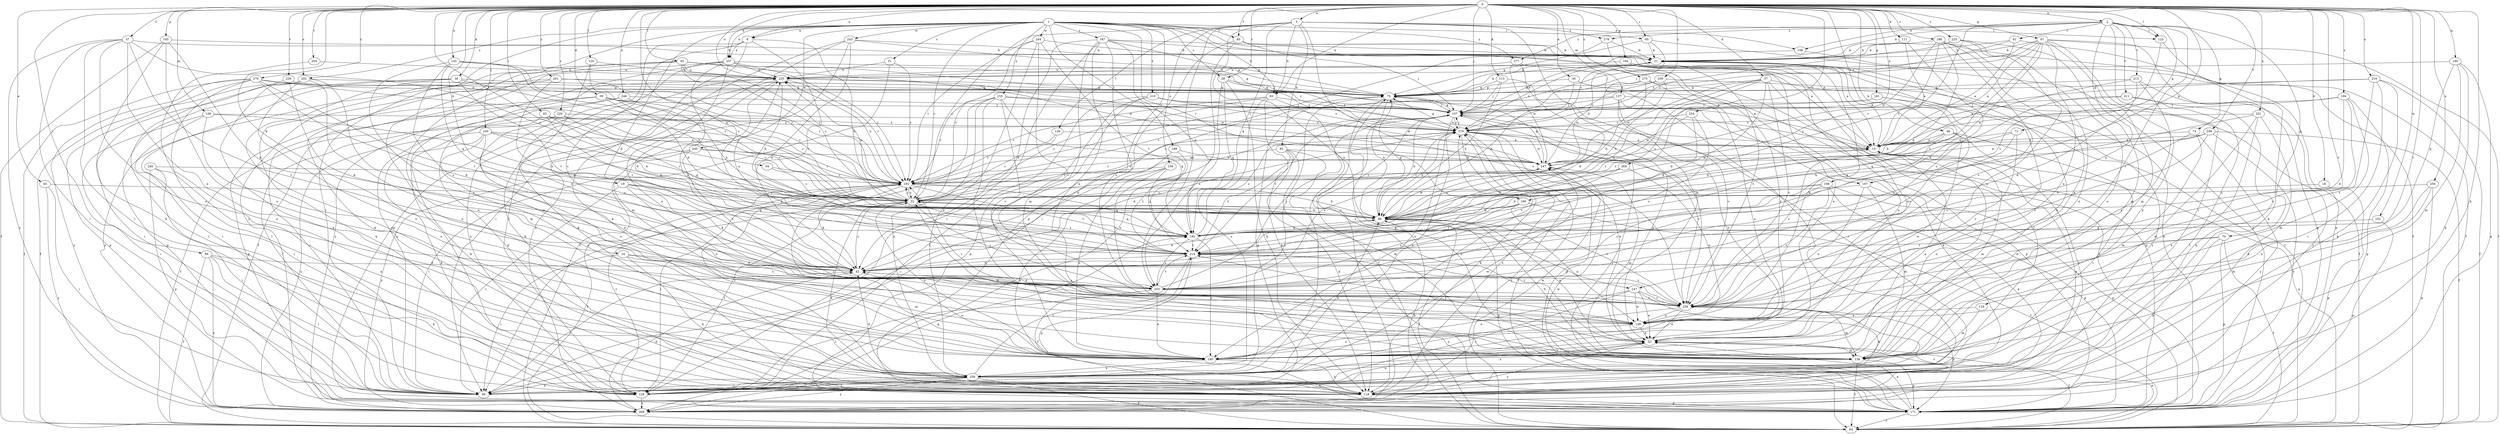 strict digraph  {
0;
1;
2;
3;
8;
10;
16;
18;
19;
21;
28;
31;
32;
36;
37;
39;
42;
44;
45;
48;
53;
54;
57;
60;
61;
64;
67;
70;
71;
74;
75;
82;
83;
86;
89;
92;
93;
95;
96;
100;
102;
107;
108;
111;
113;
118;
119;
120;
125;
126;
128;
137;
138;
139;
142;
147;
149;
155;
158;
159;
160;
161;
164;
165;
167;
171;
180;
182;
186;
187;
188;
190;
192;
194;
202;
203;
204;
209;
210;
211;
213;
214;
216;
225;
226;
229;
233;
236;
240;
243;
244;
245;
247;
248;
251;
254;
256;
257;
258;
259;
261;
264;
269;
275;
276;
277;
278;
279;
0 -> 2  [label=a];
0 -> 3  [label=a];
0 -> 8  [label=a];
0 -> 16  [label=b];
0 -> 18  [label=b];
0 -> 19  [label=b];
0 -> 28  [label=c];
0 -> 36  [label=d];
0 -> 37  [label=d];
0 -> 39  [label=d];
0 -> 44  [label=e];
0 -> 45  [label=e];
0 -> 48  [label=e];
0 -> 54  [label=f];
0 -> 57  [label=f];
0 -> 60  [label=f];
0 -> 67  [label=g];
0 -> 82  [label=h];
0 -> 89  [label=i];
0 -> 92  [label=i];
0 -> 93  [label=i];
0 -> 95  [label=i];
0 -> 100  [label=j];
0 -> 102  [label=w];
0 -> 107  [label=j];
0 -> 108  [label=k];
0 -> 111  [label=k];
0 -> 113  [label=k];
0 -> 118  [label=k];
0 -> 119  [label=l];
0 -> 120  [label=l];
0 -> 125  [label=l];
0 -> 137  [label=m];
0 -> 138  [label=m];
0 -> 142  [label=n];
0 -> 161  [label=p];
0 -> 164  [label=p];
0 -> 165  [label=p];
0 -> 167  [label=p];
0 -> 180  [label=q];
0 -> 182  [label=q];
0 -> 186  [label=r];
0 -> 194  [label=s];
0 -> 202  [label=s];
0 -> 204  [label=t];
0 -> 209  [label=t];
0 -> 216  [label=u];
0 -> 225  [label=u];
0 -> 226  [label=v];
0 -> 229  [label=v];
0 -> 233  [label=v];
0 -> 236  [label=v];
0 -> 248  [label=x];
0 -> 251  [label=x];
0 -> 254  [label=x];
0 -> 256  [label=x];
0 -> 257  [label=x];
0 -> 259  [label=y];
0 -> 261  [label=y];
0 -> 264  [label=y];
0 -> 275  [label=z];
0 -> 276  [label=z];
1 -> 8  [label=a];
1 -> 10  [label=a];
1 -> 28  [label=c];
1 -> 31  [label=c];
1 -> 32  [label=c];
1 -> 42  [label=d];
1 -> 60  [label=f];
1 -> 82  [label=h];
1 -> 95  [label=i];
1 -> 96  [label=i];
1 -> 155  [label=o];
1 -> 167  [label=p];
1 -> 171  [label=p];
1 -> 187  [label=r];
1 -> 188  [label=r];
1 -> 190  [label=r];
1 -> 202  [label=s];
1 -> 210  [label=t];
1 -> 243  [label=w];
1 -> 244  [label=w];
1 -> 245  [label=w];
1 -> 257  [label=x];
1 -> 269  [label=y];
1 -> 277  [label=z];
2 -> 21  [label=b];
2 -> 61  [label=f];
2 -> 70  [label=g];
2 -> 71  [label=g];
2 -> 74  [label=g];
2 -> 96  [label=i];
2 -> 125  [label=l];
2 -> 147  [label=n];
2 -> 158  [label=o];
2 -> 190  [label=r];
2 -> 211  [label=t];
2 -> 213  [label=t];
2 -> 236  [label=v];
2 -> 277  [label=z];
2 -> 278  [label=z];
3 -> 32  [label=c];
3 -> 82  [label=h];
3 -> 83  [label=h];
3 -> 125  [label=l];
3 -> 126  [label=l];
3 -> 139  [label=m];
3 -> 147  [label=n];
3 -> 158  [label=o];
3 -> 159  [label=o];
3 -> 182  [label=q];
3 -> 203  [label=s];
3 -> 236  [label=v];
3 -> 278  [label=z];
8 -> 86  [label=h];
8 -> 118  [label=k];
8 -> 171  [label=p];
8 -> 203  [label=s];
8 -> 214  [label=t];
8 -> 257  [label=x];
10 -> 21  [label=b];
10 -> 107  [label=j];
10 -> 139  [label=m];
10 -> 160  [label=o];
10 -> 247  [label=w];
16 -> 42  [label=d];
16 -> 96  [label=i];
16 -> 118  [label=k];
16 -> 139  [label=m];
16 -> 203  [label=s];
18 -> 32  [label=c];
18 -> 171  [label=p];
19 -> 32  [label=c];
19 -> 42  [label=d];
19 -> 86  [label=h];
19 -> 96  [label=i];
19 -> 149  [label=n];
19 -> 182  [label=q];
21 -> 225  [label=u];
21 -> 279  [label=z];
28 -> 75  [label=g];
28 -> 118  [label=k];
28 -> 182  [label=q];
28 -> 203  [label=s];
28 -> 279  [label=z];
31 -> 64  [label=f];
31 -> 192  [label=r];
31 -> 225  [label=u];
32 -> 86  [label=h];
32 -> 118  [label=k];
32 -> 128  [label=l];
32 -> 139  [label=m];
32 -> 160  [label=o];
32 -> 182  [label=q];
32 -> 192  [label=r];
32 -> 214  [label=t];
32 -> 225  [label=u];
32 -> 279  [label=z];
36 -> 32  [label=c];
36 -> 75  [label=g];
36 -> 96  [label=i];
36 -> 171  [label=p];
36 -> 214  [label=t];
36 -> 258  [label=x];
37 -> 42  [label=d];
37 -> 75  [label=g];
37 -> 149  [label=n];
37 -> 182  [label=q];
37 -> 214  [label=t];
37 -> 236  [label=v];
37 -> 247  [label=w];
37 -> 269  [label=y];
39 -> 32  [label=c];
39 -> 86  [label=h];
39 -> 96  [label=i];
39 -> 107  [label=j];
39 -> 171  [label=p];
39 -> 192  [label=r];
42 -> 32  [label=c];
42 -> 86  [label=h];
42 -> 96  [label=i];
42 -> 160  [label=o];
42 -> 203  [label=s];
42 -> 225  [label=u];
44 -> 32  [label=c];
44 -> 96  [label=i];
44 -> 269  [label=y];
45 -> 64  [label=f];
45 -> 75  [label=g];
45 -> 86  [label=h];
48 -> 10  [label=a];
48 -> 53  [label=e];
48 -> 86  [label=h];
48 -> 96  [label=i];
48 -> 128  [label=l];
48 -> 236  [label=v];
53 -> 64  [label=f];
53 -> 139  [label=m];
53 -> 160  [label=o];
53 -> 214  [label=t];
53 -> 258  [label=x];
53 -> 269  [label=y];
54 -> 32  [label=c];
54 -> 192  [label=r];
57 -> 21  [label=b];
57 -> 32  [label=c];
57 -> 96  [label=i];
57 -> 128  [label=l];
57 -> 149  [label=n];
57 -> 160  [label=o];
57 -> 236  [label=v];
57 -> 269  [label=y];
60 -> 10  [label=a];
60 -> 21  [label=b];
60 -> 96  [label=i];
60 -> 107  [label=j];
60 -> 269  [label=y];
61 -> 10  [label=a];
61 -> 21  [label=b];
61 -> 107  [label=j];
61 -> 171  [label=p];
64 -> 10  [label=a];
64 -> 53  [label=e];
64 -> 279  [label=z];
67 -> 10  [label=a];
67 -> 21  [label=b];
67 -> 42  [label=d];
67 -> 64  [label=f];
67 -> 107  [label=j];
67 -> 139  [label=m];
67 -> 149  [label=n];
67 -> 171  [label=p];
67 -> 214  [label=t];
67 -> 258  [label=x];
67 -> 279  [label=z];
70 -> 42  [label=d];
70 -> 64  [label=f];
70 -> 118  [label=k];
70 -> 171  [label=p];
70 -> 214  [label=t];
71 -> 10  [label=a];
71 -> 86  [label=h];
71 -> 214  [label=t];
71 -> 236  [label=v];
74 -> 10  [label=a];
74 -> 139  [label=m];
74 -> 203  [label=s];
74 -> 269  [label=y];
75 -> 21  [label=b];
75 -> 64  [label=f];
75 -> 86  [label=h];
75 -> 96  [label=i];
75 -> 107  [label=j];
82 -> 32  [label=c];
82 -> 53  [label=e];
82 -> 107  [label=j];
82 -> 118  [label=k];
82 -> 192  [label=r];
82 -> 258  [label=x];
83 -> 118  [label=k];
83 -> 139  [label=m];
83 -> 171  [label=p];
83 -> 192  [label=r];
83 -> 214  [label=t];
83 -> 247  [label=w];
86 -> 32  [label=c];
86 -> 53  [label=e];
86 -> 64  [label=f];
86 -> 75  [label=g];
86 -> 149  [label=n];
86 -> 171  [label=p];
86 -> 182  [label=q];
86 -> 247  [label=w];
89 -> 42  [label=d];
89 -> 64  [label=f];
89 -> 118  [label=k];
89 -> 128  [label=l];
89 -> 269  [label=y];
92 -> 32  [label=c];
92 -> 107  [label=j];
92 -> 118  [label=k];
92 -> 160  [label=o];
92 -> 192  [label=r];
92 -> 225  [label=u];
92 -> 247  [label=w];
92 -> 258  [label=x];
92 -> 279  [label=z];
93 -> 32  [label=c];
93 -> 86  [label=h];
93 -> 96  [label=i];
93 -> 214  [label=t];
93 -> 279  [label=z];
95 -> 21  [label=b];
95 -> 75  [label=g];
95 -> 171  [label=p];
95 -> 279  [label=z];
96 -> 53  [label=e];
96 -> 225  [label=u];
96 -> 258  [label=x];
100 -> 10  [label=a];
100 -> 32  [label=c];
100 -> 86  [label=h];
100 -> 118  [label=k];
100 -> 149  [label=n];
100 -> 160  [label=o];
100 -> 269  [label=y];
102 -> 171  [label=p];
102 -> 182  [label=q];
107 -> 21  [label=b];
107 -> 42  [label=d];
107 -> 53  [label=e];
107 -> 75  [label=g];
107 -> 86  [label=h];
107 -> 160  [label=o];
107 -> 214  [label=t];
107 -> 236  [label=v];
107 -> 279  [label=z];
108 -> 32  [label=c];
108 -> 86  [label=h];
108 -> 118  [label=k];
108 -> 171  [label=p];
108 -> 203  [label=s];
108 -> 236  [label=v];
111 -> 10  [label=a];
111 -> 21  [label=b];
111 -> 203  [label=s];
113 -> 75  [label=g];
113 -> 86  [label=h];
113 -> 96  [label=i];
113 -> 107  [label=j];
118 -> 10  [label=a];
118 -> 171  [label=p];
118 -> 247  [label=w];
118 -> 279  [label=z];
119 -> 139  [label=m];
119 -> 149  [label=n];
120 -> 86  [label=h];
120 -> 225  [label=u];
120 -> 236  [label=v];
125 -> 118  [label=k];
125 -> 214  [label=t];
126 -> 10  [label=a];
126 -> 32  [label=c];
126 -> 192  [label=r];
128 -> 75  [label=g];
128 -> 192  [label=r];
128 -> 225  [label=u];
128 -> 269  [label=y];
137 -> 32  [label=c];
137 -> 107  [label=j];
137 -> 118  [label=k];
137 -> 160  [label=o];
137 -> 171  [label=p];
137 -> 192  [label=r];
137 -> 236  [label=v];
138 -> 86  [label=h];
138 -> 96  [label=i];
138 -> 128  [label=l];
138 -> 160  [label=o];
138 -> 279  [label=z];
139 -> 21  [label=b];
139 -> 64  [label=f];
139 -> 75  [label=g];
139 -> 86  [label=h];
139 -> 171  [label=p];
142 -> 32  [label=c];
142 -> 139  [label=m];
142 -> 182  [label=q];
142 -> 192  [label=r];
142 -> 203  [label=s];
142 -> 225  [label=u];
147 -> 53  [label=e];
147 -> 96  [label=i];
147 -> 118  [label=k];
147 -> 149  [label=n];
147 -> 160  [label=o];
147 -> 236  [label=v];
149 -> 21  [label=b];
149 -> 53  [label=e];
149 -> 160  [label=o];
149 -> 192  [label=r];
155 -> 10  [label=a];
155 -> 96  [label=i];
155 -> 107  [label=j];
155 -> 139  [label=m];
155 -> 182  [label=q];
155 -> 192  [label=r];
155 -> 236  [label=v];
155 -> 258  [label=x];
158 -> 64  [label=f];
158 -> 75  [label=g];
159 -> 118  [label=k];
159 -> 160  [label=o];
159 -> 182  [label=q];
159 -> 192  [label=r];
159 -> 203  [label=s];
160 -> 10  [label=a];
160 -> 118  [label=k];
160 -> 192  [label=r];
160 -> 258  [label=x];
160 -> 279  [label=z];
161 -> 32  [label=c];
161 -> 53  [label=e];
161 -> 107  [label=j];
161 -> 236  [label=v];
164 -> 53  [label=e];
164 -> 64  [label=f];
164 -> 128  [label=l];
164 -> 160  [label=o];
164 -> 225  [label=u];
164 -> 236  [label=v];
165 -> 21  [label=b];
165 -> 42  [label=d];
165 -> 64  [label=f];
165 -> 118  [label=k];
165 -> 160  [label=o];
167 -> 32  [label=c];
167 -> 139  [label=m];
167 -> 149  [label=n];
167 -> 171  [label=p];
171 -> 21  [label=b];
171 -> 53  [label=e];
171 -> 64  [label=f];
171 -> 107  [label=j];
171 -> 247  [label=w];
180 -> 118  [label=k];
180 -> 139  [label=m];
180 -> 171  [label=p];
180 -> 182  [label=q];
180 -> 225  [label=u];
182 -> 10  [label=a];
182 -> 160  [label=o];
182 -> 203  [label=s];
182 -> 214  [label=t];
182 -> 279  [label=z];
186 -> 21  [label=b];
186 -> 53  [label=e];
186 -> 64  [label=f];
186 -> 160  [label=o];
186 -> 182  [label=q];
186 -> 192  [label=r];
186 -> 236  [label=v];
186 -> 247  [label=w];
187 -> 10  [label=a];
187 -> 21  [label=b];
187 -> 42  [label=d];
187 -> 75  [label=g];
187 -> 128  [label=l];
187 -> 139  [label=m];
187 -> 149  [label=n];
187 -> 182  [label=q];
187 -> 236  [label=v];
188 -> 96  [label=i];
188 -> 214  [label=t];
188 -> 247  [label=w];
190 -> 64  [label=f];
190 -> 86  [label=h];
190 -> 203  [label=s];
190 -> 214  [label=t];
190 -> 236  [label=v];
192 -> 32  [label=c];
192 -> 42  [label=d];
192 -> 64  [label=f];
192 -> 86  [label=h];
192 -> 128  [label=l];
192 -> 182  [label=q];
192 -> 214  [label=t];
192 -> 225  [label=u];
194 -> 10  [label=a];
194 -> 42  [label=d];
194 -> 107  [label=j];
194 -> 139  [label=m];
194 -> 171  [label=p];
194 -> 236  [label=v];
202 -> 64  [label=f];
202 -> 75  [label=g];
202 -> 96  [label=i];
202 -> 139  [label=m];
202 -> 160  [label=o];
202 -> 236  [label=v];
202 -> 258  [label=x];
203 -> 32  [label=c];
203 -> 42  [label=d];
203 -> 107  [label=j];
203 -> 128  [label=l];
203 -> 160  [label=o];
203 -> 214  [label=t];
203 -> 236  [label=v];
204 -> 225  [label=u];
204 -> 258  [label=x];
209 -> 10  [label=a];
209 -> 32  [label=c];
209 -> 64  [label=f];
209 -> 203  [label=s];
209 -> 247  [label=w];
209 -> 269  [label=y];
210 -> 107  [label=j];
210 -> 128  [label=l];
210 -> 160  [label=o];
210 -> 171  [label=p];
210 -> 247  [label=w];
210 -> 279  [label=z];
211 -> 107  [label=j];
211 -> 118  [label=k];
211 -> 128  [label=l];
211 -> 182  [label=q];
213 -> 42  [label=d];
213 -> 53  [label=e];
213 -> 75  [label=g];
213 -> 86  [label=h];
213 -> 269  [label=y];
214 -> 42  [label=d];
214 -> 64  [label=f];
214 -> 171  [label=p];
214 -> 225  [label=u];
214 -> 236  [label=v];
216 -> 10  [label=a];
216 -> 64  [label=f];
216 -> 75  [label=g];
216 -> 96  [label=i];
216 -> 118  [label=k];
216 -> 236  [label=v];
225 -> 75  [label=g];
225 -> 86  [label=h];
225 -> 118  [label=k];
225 -> 149  [label=n];
225 -> 192  [label=r];
225 -> 247  [label=w];
226 -> 42  [label=d];
226 -> 75  [label=g];
226 -> 128  [label=l];
229 -> 32  [label=c];
229 -> 64  [label=f];
229 -> 118  [label=k];
229 -> 160  [label=o];
229 -> 182  [label=q];
229 -> 279  [label=z];
233 -> 21  [label=b];
233 -> 139  [label=m];
233 -> 149  [label=n];
233 -> 160  [label=o];
233 -> 279  [label=z];
236 -> 53  [label=e];
236 -> 139  [label=m];
236 -> 149  [label=n];
236 -> 171  [label=p];
236 -> 214  [label=t];
236 -> 258  [label=x];
240 -> 96  [label=i];
240 -> 171  [label=p];
240 -> 192  [label=r];
240 -> 258  [label=x];
243 -> 21  [label=b];
243 -> 42  [label=d];
243 -> 75  [label=g];
243 -> 96  [label=i];
243 -> 128  [label=l];
243 -> 269  [label=y];
244 -> 21  [label=b];
244 -> 32  [label=c];
244 -> 192  [label=r];
244 -> 214  [label=t];
244 -> 236  [label=v];
244 -> 258  [label=x];
245 -> 96  [label=i];
245 -> 192  [label=r];
245 -> 203  [label=s];
245 -> 247  [label=w];
245 -> 269  [label=y];
247 -> 21  [label=b];
247 -> 75  [label=g];
247 -> 139  [label=m];
247 -> 192  [label=r];
248 -> 86  [label=h];
248 -> 107  [label=j];
248 -> 118  [label=k];
248 -> 128  [label=l];
251 -> 118  [label=k];
251 -> 139  [label=m];
251 -> 182  [label=q];
251 -> 258  [label=x];
251 -> 279  [label=z];
254 -> 86  [label=h];
254 -> 203  [label=s];
254 -> 247  [label=w];
254 -> 279  [label=z];
256 -> 32  [label=c];
256 -> 139  [label=m];
256 -> 149  [label=n];
256 -> 171  [label=p];
257 -> 42  [label=d];
257 -> 64  [label=f];
257 -> 75  [label=g];
257 -> 118  [label=k];
257 -> 139  [label=m];
257 -> 192  [label=r];
257 -> 225  [label=u];
257 -> 269  [label=y];
258 -> 42  [label=d];
258 -> 64  [label=f];
258 -> 86  [label=h];
258 -> 96  [label=i];
258 -> 107  [label=j];
258 -> 118  [label=k];
258 -> 128  [label=l];
258 -> 192  [label=r];
258 -> 214  [label=t];
258 -> 247  [label=w];
258 -> 269  [label=y];
258 -> 279  [label=z];
259 -> 64  [label=f];
259 -> 75  [label=g];
259 -> 86  [label=h];
259 -> 279  [label=z];
261 -> 10  [label=a];
261 -> 42  [label=d];
261 -> 75  [label=g];
261 -> 118  [label=k];
261 -> 192  [label=r];
261 -> 269  [label=y];
264 -> 86  [label=h];
264 -> 149  [label=n];
264 -> 192  [label=r];
264 -> 214  [label=t];
269 -> 42  [label=d];
269 -> 86  [label=h];
269 -> 107  [label=j];
269 -> 182  [label=q];
269 -> 236  [label=v];
275 -> 75  [label=g];
275 -> 86  [label=h];
275 -> 160  [label=o];
275 -> 171  [label=p];
275 -> 247  [label=w];
276 -> 42  [label=d];
276 -> 64  [label=f];
276 -> 75  [label=g];
276 -> 128  [label=l];
276 -> 171  [label=p];
276 -> 192  [label=r];
276 -> 214  [label=t];
276 -> 269  [label=y];
276 -> 279  [label=z];
277 -> 42  [label=d];
277 -> 128  [label=l];
277 -> 225  [label=u];
277 -> 247  [label=w];
278 -> 21  [label=b];
278 -> 160  [label=o];
278 -> 192  [label=r];
279 -> 10  [label=a];
279 -> 42  [label=d];
279 -> 53  [label=e];
279 -> 64  [label=f];
279 -> 75  [label=g];
279 -> 86  [label=h];
279 -> 107  [label=j];
279 -> 118  [label=k];
279 -> 171  [label=p];
279 -> 203  [label=s];
279 -> 236  [label=v];
279 -> 247  [label=w];
}
